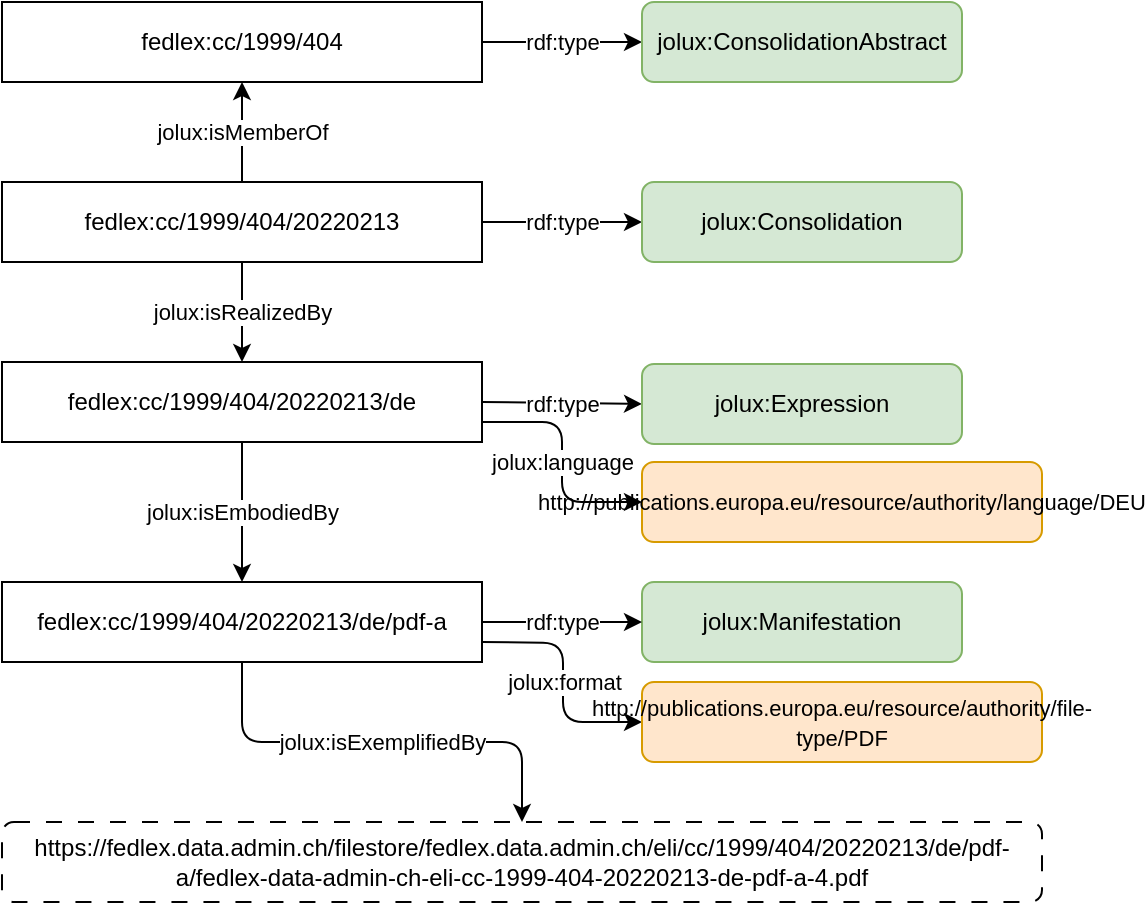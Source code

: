 <mxfile>
    <diagram id="SRrs_ta1pIiSuB_7zpYr" name="Seite-1">
        <mxGraphModel dx="796" dy="1152" grid="1" gridSize="10" guides="1" tooltips="1" connect="1" arrows="1" fold="1" page="1" pageScale="1" pageWidth="827" pageHeight="1169" math="0" shadow="0">
            <root>
                <mxCell id="0"/>
                <mxCell id="1" parent="0"/>
                <mxCell id="4" style="edgeStyle=orthogonalEdgeStyle;html=1;exitX=1;exitY=0.5;exitDx=0;exitDy=0;entryX=0;entryY=0.5;entryDx=0;entryDy=0;" parent="1" source="2" target="3" edge="1">
                    <mxGeometry relative="1" as="geometry"/>
                </mxCell>
                <mxCell id="5" value="&lt;div&gt;rdf:type&lt;/div&gt;" style="edgeLabel;html=1;align=center;verticalAlign=middle;resizable=0;points=[];" parent="4" vertex="1" connectable="0">
                    <mxGeometry relative="1" as="geometry">
                        <mxPoint as="offset"/>
                    </mxGeometry>
                </mxCell>
                <mxCell id="2" value="fedlex:cc/1999/404" style="rounded=0;whiteSpace=wrap;html=1;" parent="1" vertex="1">
                    <mxGeometry x="80" y="190" width="240" height="40" as="geometry"/>
                </mxCell>
                <mxCell id="3" value="jolux:ConsolidationAbstract" style="rounded=1;whiteSpace=wrap;html=1;fillColor=#d5e8d4;strokeColor=#82b366;" parent="1" vertex="1">
                    <mxGeometry x="400" y="190" width="160" height="40" as="geometry"/>
                </mxCell>
                <mxCell id="8" style="edgeStyle=orthogonalEdgeStyle;html=1;exitX=0.5;exitY=0;exitDx=0;exitDy=0;rounded=0;entryX=0.5;entryY=1;entryDx=0;entryDy=0;" parent="1" source="6" target="2" edge="1">
                    <mxGeometry relative="1" as="geometry">
                        <mxPoint x="260" y="200" as="targetPoint"/>
                    </mxGeometry>
                </mxCell>
                <mxCell id="10" value="jolux:isMemberOf" style="edgeLabel;html=1;align=center;verticalAlign=middle;resizable=0;points=[];" parent="8" vertex="1" connectable="0">
                    <mxGeometry relative="1" as="geometry">
                        <mxPoint as="offset"/>
                    </mxGeometry>
                </mxCell>
                <mxCell id="11" value="rdf:type" style="edgeStyle=orthogonalEdgeStyle;rounded=0;html=1;exitX=1;exitY=0.5;exitDx=0;exitDy=0;entryX=0;entryY=0.5;entryDx=0;entryDy=0;" parent="1" source="6" target="7" edge="1">
                    <mxGeometry relative="1" as="geometry"/>
                </mxCell>
                <mxCell id="6" value="fedlex:cc/1999/404/20220213" style="rounded=0;whiteSpace=wrap;html=1;" parent="1" vertex="1">
                    <mxGeometry x="80" y="280" width="240" height="40" as="geometry"/>
                </mxCell>
                <mxCell id="7" value="jolux:Consolidation" style="rounded=1;whiteSpace=wrap;html=1;fillColor=#d5e8d4;strokeColor=#82b366;" parent="1" vertex="1">
                    <mxGeometry x="400" y="280" width="160" height="40" as="geometry"/>
                </mxCell>
                <mxCell id="16" style="edgeStyle=none;html=1;exitX=1;exitY=0.5;exitDx=0;exitDy=0;entryX=0;entryY=0.5;entryDx=0;entryDy=0;" parent="1" source="13" target="14" edge="1">
                    <mxGeometry relative="1" as="geometry"/>
                </mxCell>
                <mxCell id="17" value="rdf:type" style="edgeLabel;html=1;align=center;verticalAlign=middle;resizable=0;points=[];" parent="16" vertex="1" connectable="0">
                    <mxGeometry relative="1" as="geometry">
                        <mxPoint as="offset"/>
                    </mxGeometry>
                </mxCell>
                <mxCell id="18" style="edgeStyle=none;html=1;exitX=0.5;exitY=1;exitDx=0;exitDy=0;entryX=0.5;entryY=0;entryDx=0;entryDy=0;" parent="1" source="6" target="13" edge="1">
                    <mxGeometry relative="1" as="geometry"/>
                </mxCell>
                <mxCell id="19" value="jolux:isRealizedBy" style="edgeLabel;html=1;align=center;verticalAlign=middle;resizable=0;points=[];" parent="18" vertex="1" connectable="0">
                    <mxGeometry relative="1" as="geometry">
                        <mxPoint as="offset"/>
                    </mxGeometry>
                </mxCell>
                <mxCell id="38" value="jolux:language" style="edgeStyle=orthogonalEdgeStyle;html=1;exitX=1;exitY=0.75;exitDx=0;exitDy=0;entryX=0;entryY=0.5;entryDx=0;entryDy=0;" parent="1" source="13" target="37" edge="1">
                    <mxGeometry relative="1" as="geometry"/>
                </mxCell>
                <mxCell id="13" value="fedlex:cc/1999/404/20220213/de" style="rounded=0;whiteSpace=wrap;html=1;" parent="1" vertex="1">
                    <mxGeometry x="80" y="370" width="240" height="40" as="geometry"/>
                </mxCell>
                <mxCell id="14" value="jolux:Expression" style="rounded=1;whiteSpace=wrap;html=1;fillColor=#d5e8d4;strokeColor=#82b366;" parent="1" vertex="1">
                    <mxGeometry x="400" y="371" width="160" height="40" as="geometry"/>
                </mxCell>
                <mxCell id="31" value="jolux:isExemplifiedBy" style="edgeStyle=orthogonalEdgeStyle;html=1;exitX=0.5;exitY=1;exitDx=0;exitDy=0;entryX=0.5;entryY=0;entryDx=0;entryDy=0;" parent="1" source="21" target="30" edge="1">
                    <mxGeometry relative="1" as="geometry">
                        <mxPoint as="offset"/>
                    </mxGeometry>
                </mxCell>
                <mxCell id="36" value="jolux:format" style="edgeStyle=orthogonalEdgeStyle;html=1;entryX=0;entryY=0.5;entryDx=0;entryDy=0;fontSize=11;" parent="1" target="35" edge="1">
                    <mxGeometry relative="1" as="geometry">
                        <mxPoint x="320" y="510" as="sourcePoint"/>
                    </mxGeometry>
                </mxCell>
                <mxCell id="21" value="fedlex:cc/1999/404/20220213/de/pdf-a" style="rounded=0;whiteSpace=wrap;html=1;" parent="1" vertex="1">
                    <mxGeometry x="80" y="480" width="240" height="40" as="geometry"/>
                </mxCell>
                <mxCell id="22" value="jolux:Manifestation" style="rounded=1;whiteSpace=wrap;html=1;fillColor=#d5e8d4;strokeColor=#82b366;" parent="1" vertex="1">
                    <mxGeometry x="400" y="480" width="160" height="40" as="geometry"/>
                </mxCell>
                <mxCell id="23" style="edgeStyle=none;html=1;exitX=0.5;exitY=1;exitDx=0;exitDy=0;entryX=0.5;entryY=0;entryDx=0;entryDy=0;" parent="1" source="13" target="21" edge="1">
                    <mxGeometry relative="1" as="geometry">
                        <mxPoint x="219.8" y="400" as="sourcePoint"/>
                        <mxPoint x="219.8" y="440" as="targetPoint"/>
                    </mxGeometry>
                </mxCell>
                <mxCell id="24" value="jolux:isEmbodiedBy" style="edgeLabel;html=1;align=center;verticalAlign=middle;resizable=0;points=[];" parent="23" vertex="1" connectable="0">
                    <mxGeometry relative="1" as="geometry">
                        <mxPoint as="offset"/>
                    </mxGeometry>
                </mxCell>
                <mxCell id="28" style="edgeStyle=none;html=1;exitX=1;exitY=0.5;exitDx=0;exitDy=0;entryX=0;entryY=0.5;entryDx=0;entryDy=0;" parent="1" source="21" target="22" edge="1">
                    <mxGeometry relative="1" as="geometry">
                        <mxPoint x="350" y="520" as="sourcePoint"/>
                        <mxPoint x="380" y="520" as="targetPoint"/>
                    </mxGeometry>
                </mxCell>
                <mxCell id="29" value="rdf:type" style="edgeLabel;html=1;align=center;verticalAlign=middle;resizable=0;points=[];" parent="28" vertex="1" connectable="0">
                    <mxGeometry relative="1" as="geometry">
                        <mxPoint as="offset"/>
                    </mxGeometry>
                </mxCell>
                <mxCell id="30" value="&lt;span style=&quot;&quot;&gt;https://fedlex.data.admin.ch/filestore/fedlex.data.admin.ch/eli/cc/1999/404/20220213/de/pdf-a/fedlex-data-admin-ch-eli-cc-1999-404-20220213-de-pdf-a-4.pdf&lt;br&gt; &lt;/span&gt;" style="rounded=1;whiteSpace=wrap;html=1;dashed=1;dashPattern=8 8;" parent="1" vertex="1">
                    <mxGeometry x="80" y="600" width="520" height="40" as="geometry"/>
                </mxCell>
                <mxCell id="35" value="&lt;font style=&quot;font-size: 10px;&quot;&gt;&lt;span style=&quot;&quot;&gt;&lt;font style=&quot;font-size: 10px;&quot;&gt;&lt;font style=&quot;font-size: 11px;&quot;&gt;http://publications.europa.eu/resource/authority/file-type/PDF &lt;/font&gt;&lt;/font&gt;&lt;/span&gt;&lt;/font&gt;" style="rounded=1;whiteSpace=wrap;html=1;fillColor=#ffe6cc;strokeColor=#d79b00;fontColor=#000000;" parent="1" vertex="1">
                    <mxGeometry x="400" y="530" width="200" height="40" as="geometry"/>
                </mxCell>
                <mxCell id="37" value="&lt;font style=&quot;font-size: 12px;&quot;&gt;&lt;font style=&quot;font-size: 11px;&quot;&gt;http://publications.europa.eu/resource/authority/language/DEU&lt;/font&gt;&lt;/font&gt;" style="rounded=1;whiteSpace=wrap;html=1;fillColor=#ffe6cc;strokeColor=#d79b00;fontColor=#000000;" parent="1" vertex="1">
                    <mxGeometry x="400" y="420" width="200" height="40" as="geometry"/>
                </mxCell>
            </root>
        </mxGraphModel>
    </diagram>
</mxfile>